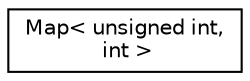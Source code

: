 digraph "Graphical Class Hierarchy"
{
 // INTERACTIVE_SVG=YES
  edge [fontname="Helvetica",fontsize="10",labelfontname="Helvetica",labelfontsize="10"];
  node [fontname="Helvetica",fontsize="10",shape=record];
  rankdir="LR";
  Node1 [label="Map\< unsigned int,\l int \>",height=0.2,width=0.4,color="black", fillcolor="white", style="filled",URL="$class_map.html"];
}
